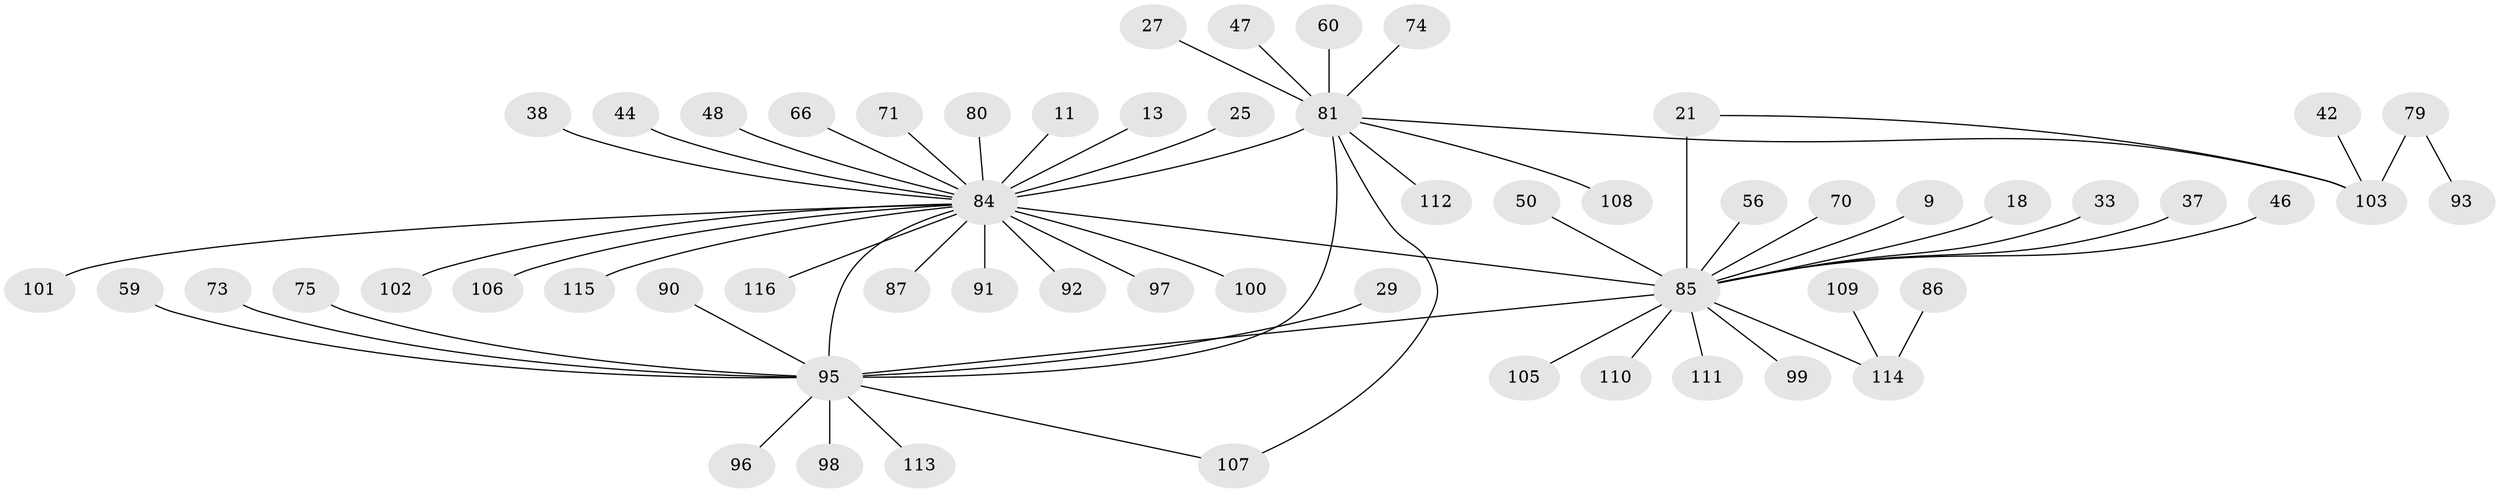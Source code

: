 // original degree distribution, {23: 0.008620689655172414, 12: 0.008620689655172414, 14: 0.008620689655172414, 13: 0.008620689655172414, 7: 0.017241379310344827, 3: 0.13793103448275862, 2: 0.1810344827586207, 1: 0.5, 4: 0.06896551724137931, 6: 0.02586206896551724, 5: 0.034482758620689655}
// Generated by graph-tools (version 1.1) at 2025/50/03/04/25 21:50:16]
// undirected, 58 vertices, 61 edges
graph export_dot {
graph [start="1"]
  node [color=gray90,style=filled];
  9;
  11;
  13;
  18;
  21;
  25;
  27;
  29;
  33;
  37;
  38;
  42;
  44;
  46;
  47;
  48;
  50;
  56;
  59;
  60;
  66 [super="+12"];
  70 [super="+64"];
  71;
  73;
  74;
  75;
  79;
  80 [super="+77+78"];
  81 [super="+3+53"];
  84 [super="+57+82"];
  85 [super="+17+20+36+7"];
  86 [super="+67"];
  87;
  90;
  91 [super="+16+63"];
  92;
  93;
  95 [super="+89+88+43"];
  96;
  97 [super="+68"];
  98 [super="+94"];
  99 [super="+26"];
  100;
  101;
  102;
  103 [super="+76+58"];
  105;
  106;
  107;
  108;
  109;
  110 [super="+54"];
  111 [super="+104"];
  112;
  113;
  114 [super="+72"];
  115;
  116;
  9 -- 85;
  11 -- 84;
  13 -- 84;
  18 -- 85;
  21 -- 85 [weight=2];
  21 -- 103;
  25 -- 84;
  27 -- 81;
  29 -- 95;
  33 -- 85;
  37 -- 85;
  38 -- 84;
  42 -- 103;
  44 -- 84;
  46 -- 85;
  47 -- 81;
  48 -- 84;
  50 -- 85;
  56 -- 85;
  59 -- 95;
  60 -- 81;
  66 -- 84;
  70 -- 85;
  71 -- 84;
  73 -- 95;
  74 -- 81 [weight=2];
  75 -- 95;
  79 -- 93;
  79 -- 103 [weight=2];
  80 -- 84;
  81 -- 107;
  81 -- 108;
  81 -- 112;
  81 -- 95 [weight=3];
  81 -- 84 [weight=6];
  81 -- 103 [weight=3];
  84 -- 102;
  84 -- 85 [weight=8];
  84 -- 95 [weight=8];
  84 -- 87;
  84 -- 91;
  84 -- 92;
  84 -- 97;
  84 -- 100;
  84 -- 101;
  84 -- 106;
  84 -- 115;
  84 -- 116;
  85 -- 105;
  85 -- 99;
  85 -- 110;
  85 -- 95;
  85 -- 111;
  85 -- 114 [weight=2];
  86 -- 114;
  90 -- 95;
  95 -- 96;
  95 -- 113;
  95 -- 98;
  95 -- 107;
  109 -- 114;
}
